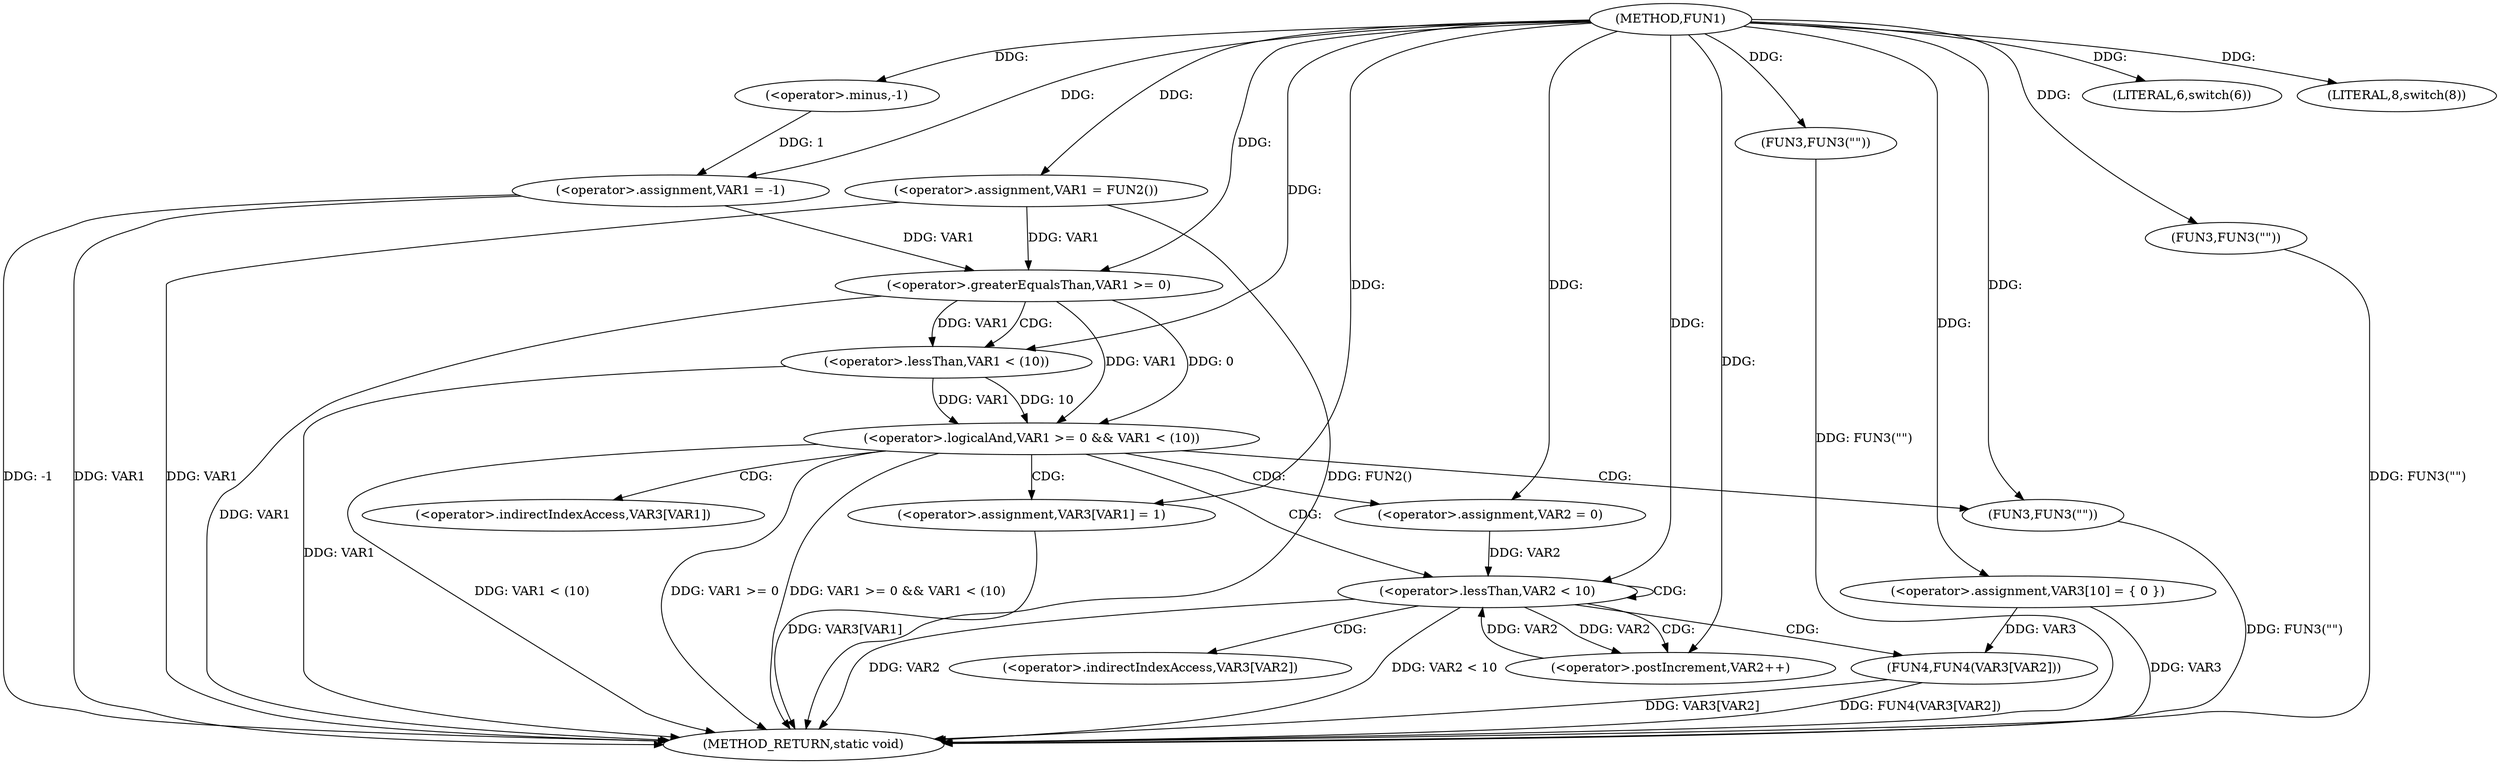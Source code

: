 digraph FUN1 {  
"1000100" [label = "(METHOD,FUN1)" ]
"1000165" [label = "(METHOD_RETURN,static void)" ]
"1000103" [label = "(<operator>.assignment,VAR1 = -1)" ]
"1000105" [label = "(<operator>.minus,-1)" ]
"1000108" [label = "(LITERAL,6,switch(6))" ]
"1000111" [label = "(<operator>.assignment,VAR1 = FUN2())" ]
"1000116" [label = "(FUN3,FUN3(\"\"))" ]
"1000120" [label = "(LITERAL,8,switch(8))" ]
"1000123" [label = "(FUN3,FUN3(\"\"))" ]
"1000130" [label = "(<operator>.assignment,VAR3[10] = { 0 })" ]
"1000133" [label = "(<operator>.logicalAnd,VAR1 >= 0 && VAR1 < (10))" ]
"1000134" [label = "(<operator>.greaterEqualsThan,VAR1 >= 0)" ]
"1000137" [label = "(<operator>.lessThan,VAR1 < (10))" ]
"1000141" [label = "(<operator>.assignment,VAR3[VAR1] = 1)" ]
"1000147" [label = "(<operator>.assignment,VAR2 = 0)" ]
"1000150" [label = "(<operator>.lessThan,VAR2 < 10)" ]
"1000153" [label = "(<operator>.postIncrement,VAR2++)" ]
"1000156" [label = "(FUN4,FUN4(VAR3[VAR2]))" ]
"1000162" [label = "(FUN3,FUN3(\"\"))" ]
"1000142" [label = "(<operator>.indirectIndexAccess,VAR3[VAR1])" ]
"1000157" [label = "(<operator>.indirectIndexAccess,VAR3[VAR2])" ]
  "1000141" -> "1000165"  [ label = "DDG: VAR3[VAR1]"] 
  "1000150" -> "1000165"  [ label = "DDG: VAR2"] 
  "1000156" -> "1000165"  [ label = "DDG: VAR3[VAR2]"] 
  "1000103" -> "1000165"  [ label = "DDG: VAR1"] 
  "1000103" -> "1000165"  [ label = "DDG: -1"] 
  "1000150" -> "1000165"  [ label = "DDG: VAR2 < 10"] 
  "1000162" -> "1000165"  [ label = "DDG: FUN3(\"\")"] 
  "1000133" -> "1000165"  [ label = "DDG: VAR1 < (10)"] 
  "1000130" -> "1000165"  [ label = "DDG: VAR3"] 
  "1000123" -> "1000165"  [ label = "DDG: FUN3(\"\")"] 
  "1000133" -> "1000165"  [ label = "DDG: VAR1 >= 0"] 
  "1000133" -> "1000165"  [ label = "DDG: VAR1 >= 0 && VAR1 < (10)"] 
  "1000111" -> "1000165"  [ label = "DDG: VAR1"] 
  "1000134" -> "1000165"  [ label = "DDG: VAR1"] 
  "1000111" -> "1000165"  [ label = "DDG: FUN2()"] 
  "1000156" -> "1000165"  [ label = "DDG: FUN4(VAR3[VAR2])"] 
  "1000137" -> "1000165"  [ label = "DDG: VAR1"] 
  "1000116" -> "1000165"  [ label = "DDG: FUN3(\"\")"] 
  "1000105" -> "1000103"  [ label = "DDG: 1"] 
  "1000100" -> "1000103"  [ label = "DDG: "] 
  "1000100" -> "1000105"  [ label = "DDG: "] 
  "1000100" -> "1000108"  [ label = "DDG: "] 
  "1000100" -> "1000111"  [ label = "DDG: "] 
  "1000100" -> "1000116"  [ label = "DDG: "] 
  "1000100" -> "1000120"  [ label = "DDG: "] 
  "1000100" -> "1000123"  [ label = "DDG: "] 
  "1000100" -> "1000130"  [ label = "DDG: "] 
  "1000134" -> "1000133"  [ label = "DDG: VAR1"] 
  "1000134" -> "1000133"  [ label = "DDG: 0"] 
  "1000103" -> "1000134"  [ label = "DDG: VAR1"] 
  "1000111" -> "1000134"  [ label = "DDG: VAR1"] 
  "1000100" -> "1000134"  [ label = "DDG: "] 
  "1000137" -> "1000133"  [ label = "DDG: VAR1"] 
  "1000137" -> "1000133"  [ label = "DDG: 10"] 
  "1000134" -> "1000137"  [ label = "DDG: VAR1"] 
  "1000100" -> "1000137"  [ label = "DDG: "] 
  "1000100" -> "1000141"  [ label = "DDG: "] 
  "1000100" -> "1000147"  [ label = "DDG: "] 
  "1000147" -> "1000150"  [ label = "DDG: VAR2"] 
  "1000153" -> "1000150"  [ label = "DDG: VAR2"] 
  "1000100" -> "1000150"  [ label = "DDG: "] 
  "1000150" -> "1000153"  [ label = "DDG: VAR2"] 
  "1000100" -> "1000153"  [ label = "DDG: "] 
  "1000130" -> "1000156"  [ label = "DDG: VAR3"] 
  "1000100" -> "1000162"  [ label = "DDG: "] 
  "1000133" -> "1000142"  [ label = "CDG: "] 
  "1000133" -> "1000141"  [ label = "CDG: "] 
  "1000133" -> "1000147"  [ label = "CDG: "] 
  "1000133" -> "1000150"  [ label = "CDG: "] 
  "1000133" -> "1000162"  [ label = "CDG: "] 
  "1000134" -> "1000137"  [ label = "CDG: "] 
  "1000150" -> "1000153"  [ label = "CDG: "] 
  "1000150" -> "1000156"  [ label = "CDG: "] 
  "1000150" -> "1000150"  [ label = "CDG: "] 
  "1000150" -> "1000157"  [ label = "CDG: "] 
}

